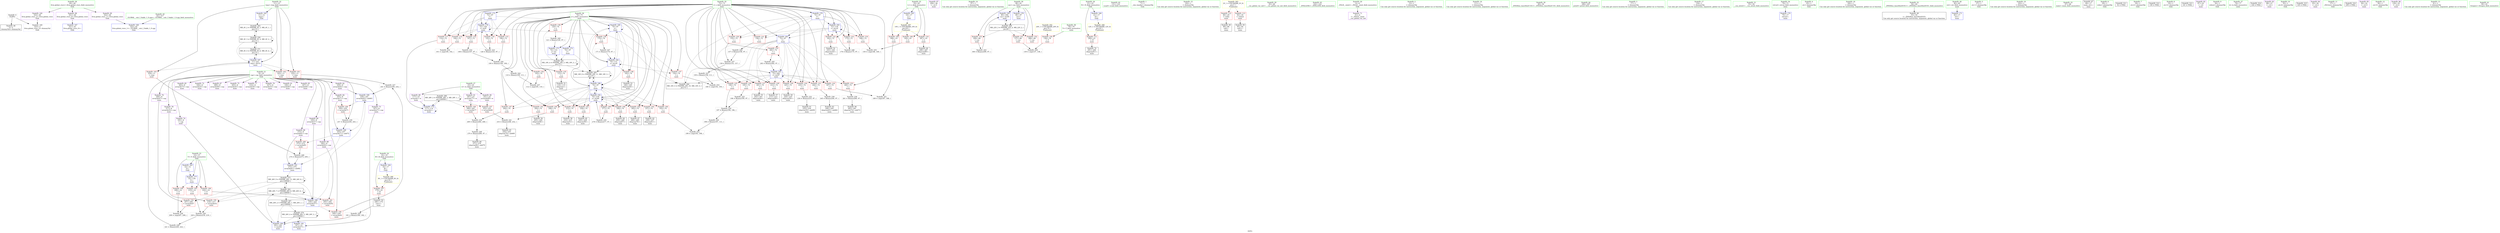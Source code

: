 digraph "SVFG" {
	label="SVFG";

	Node0x55d59ef4e2a0 [shape=record,color=grey,label="{NodeID: 0\nNullPtr}"];
	Node0x55d59ef4e2a0 -> Node0x55d59ef6e510[style=solid];
	Node0x55d59ef4e2a0 -> Node0x55d59ef76b80[style=solid];
	Node0x55d59ef88710 [shape=record,color=black,label="{NodeID: 263\nMR_4V_2 = PHI(MR_4V_3, MR_4V_1, )\npts\{13 \}\n}"];
	Node0x55d59ef88710 -> Node0x55d59ef87310[style=dashed];
	Node0x55d59ef774a0 [shape=record,color=blue,label="{NodeID: 180\n74\<--97\nj\<--\nmain\n}"];
	Node0x55d59ef774a0 -> Node0x55d59ef75030[style=dashed];
	Node0x55d59ef774a0 -> Node0x55d59ef75100[style=dashed];
	Node0x55d59ef774a0 -> Node0x55d59ef751d0[style=dashed];
	Node0x55d59ef774a0 -> Node0x55d59ef774a0[style=dashed];
	Node0x55d59ef774a0 -> Node0x55d59ef77640[style=dashed];
	Node0x55d59ef774a0 -> Node0x55d59ef77980[style=dashed];
	Node0x55d59ef774a0 -> Node0x55d59ef89110[style=dashed];
	Node0x55d59ef6e7b0 [shape=record,color=purple,label="{NodeID: 97\n294\<--38\n\<--.str.5\nmain\n}"];
	Node0x55d59ef4e3c0 [shape=record,color=green,label="{NodeID: 14\n97\<--1\n\<--dummyObj\nCan only get source location for instruction, argument, global var or function.}"];
	Node0x55d59ef71fd0 [shape=record,color=blue,label="{NodeID: 194\n80\<--300\ncas\<--inc95\nmain\n}"];
	Node0x55d59ef71fd0 -> Node0x55d59ef89610[style=dashed];
	Node0x55d59ef6f3a0 [shape=record,color=red,label="{NodeID: 111\n290\<--21\n\<--N\nmain\n}"];
	Node0x55d59ef6f3a0 -> Node0x55d59ef70910[style=solid];
	Node0x55d59ef6d4c0 [shape=record,color=green,label="{NodeID: 28\n40\<--44\nllvm.global_ctors\<--llvm.global_ctors_field_insensitive\nGlob }"];
	Node0x55d59ef6d4c0 -> Node0x55d59ef6e880[style=solid];
	Node0x55d59ef6d4c0 -> Node0x55d59ef6e980[style=solid];
	Node0x55d59ef6d4c0 -> Node0x55d59ef6ea80[style=solid];
	Node0x55d59ef74670 [shape=record,color=red,label="{NodeID: 125\n194\<--72\n\<--i\nmain\n}"];
	Node0x55d59ef74670 -> Node0x55d59ef7a790[style=solid];
	Node0x55d59ef6e110 [shape=record,color=green,label="{NodeID: 42\n131\<--132\nscanf\<--scanf_field_insensitive\n}"];
	Node0x55d59ef751d0 [shape=record,color=red,label="{NodeID: 139\n170\<--74\n\<--j\nmain\n}"];
	Node0x55d59ef751d0 -> Node0x55d59ef72e80[style=solid];
	Node0x55d59ef6fdb0 [shape=record,color=black,label="{NodeID: 56\n205\<--204\nidxprom46\<--\nmain\n}"];
	Node0x55d59ef7b990 [shape=record,color=grey,label="{NodeID: 236\n261 = Binary(260, 97, )\n}"];
	Node0x55d59ef7b990 -> Node0x55d59ef705d0[style=solid];
	Node0x55d59ef75d30 [shape=record,color=red,label="{NodeID: 153\n299\<--80\n\<--cas\nmain\n}"];
	Node0x55d59ef75d30 -> Node0x55d59ef7c410[style=solid];
	Node0x55d59ef70910 [shape=record,color=black,label="{NodeID: 70\n291\<--290\nidxprom91\<--\nmain\n}"];
	Node0x55d59ef73300 [shape=record,color=grey,label="{NodeID: 250\n181 = Binary(180, 182, )\n}"];
	Node0x55d59ef73300 -> Node0x55d59ef777e0[style=solid];
	Node0x55d59ef76980 [shape=record,color=blue,label="{NodeID: 167\n321\<--41\nllvm.global_ctors_0\<--\nGlob }"];
	Node0x55d59ef71470 [shape=record,color=purple,label="{NodeID: 84\n255\<--8\narrayidx71\<--cap\nmain\n}"];
	Node0x55d59ef71470 -> Node0x55d59ef76140[style=solid];
	Node0x55d59ef71470 -> Node0x55d59ef77cc0[style=solid];
	Node0x55d59ef4dcc0 [shape=record,color=green,label="{NodeID: 1\n7\<--1\n__dso_handle\<--dummyObj\nGlob }"];
	Node0x55d59ef88c10 [shape=record,color=black,label="{NodeID: 264\nMR_16V_5 = PHI(MR_16V_10, MR_16V_3, )\npts\{73 \}\n}"];
	Node0x55d59ef88c10 -> Node0x55d59ef773d0[style=dashed];
	Node0x55d59ef77570 [shape=record,color=blue,label="{NodeID: 181\n167\<--12\narrayidx27\<--\nmain\n}"];
	Node0x55d59ef77570 -> Node0x55d59ef8be10[style=dashed];
	Node0x55d59ef6e880 [shape=record,color=purple,label="{NodeID: 98\n321\<--40\nllvm.global_ctors_0\<--llvm.global_ctors\nGlob }"];
	Node0x55d59ef6e880 -> Node0x55d59ef76980[style=solid];
	Node0x55d59ef4e490 [shape=record,color=green,label="{NodeID: 15\n102\<--1\n\<--dummyObj\nCan only get source location for instruction, argument, global var or function.}"];
	Node0x55d59ef6f470 [shape=record,color=red,label="{NodeID: 112\n86\<--29\n\<--stdin\nmain\n}"];
	Node0x55d59ef6f470 -> Node0x55d59ef6f800[style=solid];
	Node0x55d59ef6d590 [shape=record,color=green,label="{NodeID: 29\n45\<--46\n__cxx_global_var_init\<--__cxx_global_var_init_field_insensitive\n}"];
	Node0x55d59ef90130 [shape=record,color=yellow,style=double,label="{NodeID: 292\n20V_1 = ENCHI(MR_20V_0)\npts\{79 \}\nFun[main]}"];
	Node0x55d59ef90130 -> Node0x55d59ef75ac0[style=dashed];
	Node0x55d59ef74740 [shape=record,color=red,label="{NodeID: 126\n195\<--72\n\<--i\nmain\n}"];
	Node0x55d59ef74740 -> Node0x55d59ef7a910[style=solid];
	Node0x55d59ef6e210 [shape=record,color=green,label="{NodeID: 43\n142\<--143\n_ZNSirsERi\<--_ZNSirsERi_field_insensitive\n}"];
	Node0x55d59ef7a610 [shape=record,color=grey,label="{NodeID: 223\n126 = Binary(125, 97, )\n}"];
	Node0x55d59ef7a610 -> Node0x55d59ef77160[style=solid];
	Node0x55d59ef752a0 [shape=record,color=red,label="{NodeID: 140\n193\<--74\n\<--j\nmain\n}"];
	Node0x55d59ef752a0 -> Node0x55d59ef73600[style=solid];
	Node0x55d59ef6fe80 [shape=record,color=black,label="{NodeID: 57\n213\<--212\nidxprom49\<--\nmain\n}"];
	Node0x55d59ef7bb10 [shape=record,color=grey,label="{NodeID: 237\n158 = Binary(155, 157, )\n}"];
	Node0x55d59ef7bb10 -> Node0x55d59ef7b210[style=solid];
	Node0x55d59ef75e00 [shape=record,color=red,label="{NodeID: 154\n207\<--206\n\<--arrayidx47\nmain\n}"];
	Node0x55d59ef75e00 -> Node0x55d59ef73c00[style=solid];
	Node0x55d59ef709e0 [shape=record,color=purple,label="{NodeID: 71\n51\<--4\n\<--_ZStL8__ioinit\n__cxx_global_var_init\n}"];
	Node0x55d59ef73480 [shape=record,color=grey,label="{NodeID: 251\n189 = cmp(187, 188, )\n}"];
	Node0x55d59ef76a80 [shape=record,color=blue,label="{NodeID: 168\n322\<--42\nllvm.global_ctors_1\<--_GLOBAL__sub_I_Sakib_1_0.cpp\nGlob }"];
	Node0x55d59ef71540 [shape=record,color=purple,label="{NodeID: 85\n263\<--8\narrayidx75\<--cap\nmain\n}"];
	Node0x55d59ef52110 [shape=record,color=green,label="{NodeID: 2\n12\<--1\n\<--dummyObj\nCan only get source location for instruction, argument, global var or function.}"];
	Node0x55d59ef89110 [shape=record,color=black,label="{NodeID: 265\nMR_18V_6 = PHI(MR_18V_11, MR_18V_3, )\npts\{75 \}\n}"];
	Node0x55d59ef89110 -> Node0x55d59ef774a0[style=dashed];
	Node0x55d59ef89110 -> Node0x55d59ef77980[style=dashed];
	Node0x55d59ef89110 -> Node0x55d59ef89110[style=dashed];
	Node0x55d59ef77640 [shape=record,color=blue,label="{NodeID: 182\n74\<--171\nj\<--inc29\nmain\n}"];
	Node0x55d59ef77640 -> Node0x55d59ef75030[style=dashed];
	Node0x55d59ef77640 -> Node0x55d59ef75100[style=dashed];
	Node0x55d59ef77640 -> Node0x55d59ef751d0[style=dashed];
	Node0x55d59ef77640 -> Node0x55d59ef774a0[style=dashed];
	Node0x55d59ef77640 -> Node0x55d59ef77640[style=dashed];
	Node0x55d59ef77640 -> Node0x55d59ef77980[style=dashed];
	Node0x55d59ef77640 -> Node0x55d59ef89110[style=dashed];
	Node0x55d59ef6e980 [shape=record,color=purple,label="{NodeID: 99\n322\<--40\nllvm.global_ctors_1\<--llvm.global_ctors\nGlob }"];
	Node0x55d59ef6e980 -> Node0x55d59ef76a80[style=solid];
	Node0x55d59ef4e560 [shape=record,color=green,label="{NodeID: 16\n111\<--1\n\<--dummyObj\nCan only get source location for instruction, argument, global var or function.}"];
	Node0x55d59ef6f540 [shape=record,color=red,label="{NodeID: 113\n92\<--34\n\<--stdout\nmain\n}"];
	Node0x55d59ef6f540 -> Node0x55d59ef6f8d0[style=solid];
	Node0x55d59ef6d660 [shape=record,color=green,label="{NodeID: 30\n49\<--50\n_ZNSt8ios_base4InitC1Ev\<--_ZNSt8ios_base4InitC1Ev_field_insensitive\n}"];
	Node0x55d59ef74810 [shape=record,color=red,label="{NodeID: 127\n201\<--72\n\<--i\nmain\n}"];
	Node0x55d59ef74810 -> Node0x55d59ef6fce0[style=solid];
	Node0x55d59ef6e310 [shape=record,color=green,label="{NodeID: 44\n296\<--297\nprintf\<--printf_field_insensitive\n}"];
	Node0x55d59ef7a790 [shape=record,color=grey,label="{NodeID: 224\n197 = Binary(194, 196, )\n}"];
	Node0x55d59ef7a790 -> Node0x55d59ef7b090[style=solid];
	Node0x55d59ef75370 [shape=record,color=red,label="{NodeID: 141\n204\<--74\n\<--j\nmain\n}"];
	Node0x55d59ef75370 -> Node0x55d59ef6fdb0[style=solid];
	Node0x55d59ef6ff50 [shape=record,color=black,label="{NodeID: 58\n216\<--215\nidxprom51\<--\nmain\n}"];
	Node0x55d59ef7bc90 [shape=record,color=grey,label="{NodeID: 238\n245 = Binary(244, 97, )\n}"];
	Node0x55d59ef7bc90 -> Node0x55d59ef70360[style=solid];
	Node0x55d59ef75ed0 [shape=record,color=red,label="{NodeID: 155\n218\<--217\n\<--arrayidx52\nmain\n}"];
	Node0x55d59ef75ed0 -> Node0x55d59ef7aa90[style=solid];
	Node0x55d59ef70ab0 [shape=record,color=purple,label="{NodeID: 72\n164\<--8\narrayidx25\<--cap\nmain\n}"];
	Node0x55d59ef73600 [shape=record,color=grey,label="{NodeID: 252\n199 = cmp(193, 198, )\n}"];
	Node0x55d59ef76b80 [shape=record,color=blue, style = dotted,label="{NodeID: 169\n323\<--3\nllvm.global_ctors_2\<--dummyVal\nGlob }"];
	Node0x55d59ef71610 [shape=record,color=purple,label="{NodeID: 86\n272\<--8\narrayidx81\<--cap\nmain\n}"];
	Node0x55d59ef71610 -> Node0x55d59ef762e0[style=solid];
	Node0x55d59ef71610 -> Node0x55d59ef77d90[style=solid];
	Node0x55d59ef51f30 [shape=record,color=green,label="{NodeID: 3\n17\<--1\n\<--dummyObj\nCan only get source location for instruction, argument, global var or function.}"];
	Node0x55d59ef89610 [shape=record,color=black,label="{NodeID: 266\nMR_22V_3 = PHI(MR_22V_4, MR_22V_2, )\npts\{81 \}\n}"];
	Node0x55d59ef89610 -> Node0x55d59ef75b90[style=dashed];
	Node0x55d59ef89610 -> Node0x55d59ef75c60[style=dashed];
	Node0x55d59ef89610 -> Node0x55d59ef75d30[style=dashed];
	Node0x55d59ef89610 -> Node0x55d59ef71fd0[style=dashed];
	Node0x55d59ef77710 [shape=record,color=blue,label="{NodeID: 183\n72\<--176\ni\<--inc32\nmain\n}"];
	Node0x55d59ef77710 -> Node0x55d59ef74190[style=dashed];
	Node0x55d59ef77710 -> Node0x55d59ef74260[style=dashed];
	Node0x55d59ef77710 -> Node0x55d59ef74330[style=dashed];
	Node0x55d59ef77710 -> Node0x55d59ef74400[style=dashed];
	Node0x55d59ef77710 -> Node0x55d59ef744d0[style=dashed];
	Node0x55d59ef77710 -> Node0x55d59ef77710[style=dashed];
	Node0x55d59ef77710 -> Node0x55d59ef778b0[style=dashed];
	Node0x55d59ef6ea80 [shape=record,color=purple,label="{NodeID: 100\n323\<--40\nllvm.global_ctors_2\<--llvm.global_ctors\nGlob }"];
	Node0x55d59ef6ea80 -> Node0x55d59ef76b80[style=solid];
	Node0x55d59ef52700 [shape=record,color=green,label="{NodeID: 17\n134\<--1\n\<--dummyObj\nCan only get source location for instruction, argument, global var or function.}"];
	Node0x55d59ef8dc10 [shape=record,color=black,label="{NodeID: 280\nMR_28V_2 = PHI(MR_28V_3, MR_28V_1, )\npts\{240000 \}\n}"];
	Node0x55d59ef8dc10 -> Node0x55d59ef76070[style=dashed];
	Node0x55d59ef8dc10 -> Node0x55d59ef76210[style=dashed];
	Node0x55d59ef8dc10 -> Node0x55d59ef76fc0[style=dashed];
	Node0x55d59ef8dc10 -> Node0x55d59ef8dc10[style=dashed];
	Node0x55d59ef6f610 [shape=record,color=red,label="{NodeID: 114\n100\<--72\n\<--i\nmain\n}"];
	Node0x55d59ef6f610 -> Node0x55d59ef73900[style=solid];
	Node0x55d59ef6d760 [shape=record,color=green,label="{NodeID: 31\n55\<--56\n__cxa_atexit\<--__cxa_atexit_field_insensitive\n}"];
	Node0x55d59ef748e0 [shape=record,color=red,label="{NodeID: 128\n212\<--72\n\<--i\nmain\n}"];
	Node0x55d59ef748e0 -> Node0x55d59ef6fe80[style=solid];
	Node0x55d59ef6e410 [shape=record,color=green,label="{NodeID: 45\n42\<--317\n_GLOBAL__sub_I_Sakib_1_0.cpp\<--_GLOBAL__sub_I_Sakib_1_0.cpp_field_insensitive\n}"];
	Node0x55d59ef6e410 -> Node0x55d59ef76a80[style=solid];
	Node0x55d59ef7a910 [shape=record,color=grey,label="{NodeID: 225\n196 = Binary(195, 97, )\n}"];
	Node0x55d59ef7a910 -> Node0x55d59ef7a790[style=solid];
	Node0x55d59ef75440 [shape=record,color=red,label="{NodeID: 142\n215\<--74\n\<--j\nmain\n}"];
	Node0x55d59ef75440 -> Node0x55d59ef6ff50[style=solid];
	Node0x55d59ef70020 [shape=record,color=black,label="{NodeID: 59\n226\<--225\nidxprom54\<--\nmain\n}"];
	Node0x55d59ef7be10 [shape=record,color=grey,label="{NodeID: 239\n257 = Binary(256, 243, )\n}"];
	Node0x55d59ef7be10 -> Node0x55d59ef77cc0[style=solid];
	Node0x55d59ef75fa0 [shape=record,color=red,label="{NodeID: 156\n240\<--239\n\<--arrayidx62\nmain\n}"];
	Node0x55d59ef75fa0 -> Node0x55d59ef7ac10[style=solid];
	Node0x55d59ef70b80 [shape=record,color=purple,label="{NodeID: 73\n167\<--8\narrayidx27\<--cap\nmain\n}"];
	Node0x55d59ef70b80 -> Node0x55d59ef77570[style=solid];
	Node0x55d59ef73780 [shape=record,color=grey,label="{NodeID: 253\n160 = cmp(154, 159, )\n}"];
	Node0x55d59ef76c80 [shape=record,color=blue,label="{NodeID: 170\n70\<--17\nretval\<--\nmain\n}"];
	Node0x55d59ef716e0 [shape=record,color=purple,label="{NodeID: 87\n289\<--8\narrayidx90\<--cap\nmain\n}"];
	Node0x55d59ef51fc0 [shape=record,color=green,label="{NodeID: 4\n25\<--1\n.str\<--dummyObj\nGlob }"];
	Node0x55d59ef89b10 [shape=record,color=black,label="{NodeID: 267\nMR_26V_2 = PHI(MR_26V_7, MR_26V_1, )\npts\{100000 \}\n}"];
	Node0x55d59ef89b10 -> Node0x55d59ef777e0[style=dashed];
	Node0x55d59ef89b10 -> Node0x55d59ef8be10[style=dashed];
	Node0x55d59ef777e0 [shape=record,color=blue,label="{NodeID: 184\n183\<--181\n\<--mul34\nmain\n}"];
	Node0x55d59ef777e0 -> Node0x55d59ef88210[style=dashed];
	Node0x55d59ef6eb80 [shape=record,color=red,label="{NodeID: 101\n232\<--11\n\<--tmp\nmain\n}"];
	Node0x55d59ef6eb80 -> Node0x55d59ef7ac10[style=solid];
	Node0x55d59ef527d0 [shape=record,color=green,label="{NodeID: 18\n182\<--1\n\<--dummyObj\nCan only get source location for instruction, argument, global var or function.}"];
	Node0x55d59ef8e110 [shape=record,color=black,label="{NodeID: 281\nMR_18V_4 = PHI(MR_18V_5, MR_18V_3, )\npts\{75 \}\n}"];
	Node0x55d59ef8e110 -> Node0x55d59ef74dc0[style=dashed];
	Node0x55d59ef8e110 -> Node0x55d59ef74e90[style=dashed];
	Node0x55d59ef8e110 -> Node0x55d59ef74f60[style=dashed];
	Node0x55d59ef8e110 -> Node0x55d59ef77090[style=dashed];
	Node0x55d59ef8e110 -> Node0x55d59ef89110[style=dashed];
	Node0x55d59ef8e110 -> Node0x55d59ef8e110[style=dashed];
	Node0x55d59ef73e50 [shape=record,color=red,label="{NodeID: 115\n106\<--72\n\<--i\nmain\n}"];
	Node0x55d59ef73e50 -> Node0x55d59ef7c590[style=solid];
	Node0x55d59ef6d860 [shape=record,color=green,label="{NodeID: 32\n54\<--60\n_ZNSt8ios_base4InitD1Ev\<--_ZNSt8ios_base4InitD1Ev_field_insensitive\n}"];
	Node0x55d59ef6d860 -> Node0x55d59ef6f700[style=solid];
	Node0x55d59ef749b0 [shape=record,color=red,label="{NodeID: 129\n225\<--72\n\<--i\nmain\n}"];
	Node0x55d59ef749b0 -> Node0x55d59ef70020[style=solid];
	Node0x55d59ef6e510 [shape=record,color=black,label="{NodeID: 46\n2\<--3\ndummyVal\<--dummyVal\n}"];
	Node0x55d59ef7aa90 [shape=record,color=grey,label="{NodeID: 226\n220 = Binary(218, 219, )\n}"];
	Node0x55d59ef7aa90 -> Node0x55d59ef7ad90[style=solid];
	Node0x55d59ef75510 [shape=record,color=red,label="{NodeID: 143\n228\<--74\n\<--j\nmain\n}"];
	Node0x55d59ef75510 -> Node0x55d59ef700f0[style=solid];
	Node0x55d59ef700f0 [shape=record,color=black,label="{NodeID: 60\n229\<--228\nidxprom56\<--\nmain\n}"];
	Node0x55d59ef7bf90 [shape=record,color=grey,label="{NodeID: 240\n121 = Binary(120, 97, )\n}"];
	Node0x55d59ef7bf90 -> Node0x55d59ef77090[style=solid];
	Node0x55d59ef76070 [shape=record,color=red,label="{NodeID: 157\n252\<--251\n\<--arrayidx68\nmain\n}"];
	Node0x55d59ef76070 -> Node0x55d59ef7c110[style=solid];
	Node0x55d59ef70c50 [shape=record,color=purple,label="{NodeID: 74\n183\<--8\n\<--cap\nmain\n}"];
	Node0x55d59ef70c50 -> Node0x55d59ef777e0[style=solid];
	Node0x55d59ef73900 [shape=record,color=grey,label="{NodeID: 254\n101 = cmp(100, 102, )\n}"];
	Node0x55d59ef76d50 [shape=record,color=blue,label="{NodeID: 171\n82\<--17\nret\<--\nmain\n}"];
	Node0x55d59ef717b0 [shape=record,color=purple,label="{NodeID: 88\n292\<--8\narrayidx92\<--cap\nmain\n}"];
	Node0x55d59ef717b0 -> Node0x55d59ef763b0[style=solid];
	Node0x55d59ef51b40 [shape=record,color=green,label="{NodeID: 5\n27\<--1\n.str.1\<--dummyObj\nGlob }"];
	Node0x55d59ef778b0 [shape=record,color=blue,label="{NodeID: 185\n72\<--97\ni\<--\nmain\n}"];
	Node0x55d59ef778b0 -> Node0x55d59ef745a0[style=dashed];
	Node0x55d59ef778b0 -> Node0x55d59ef74670[style=dashed];
	Node0x55d59ef778b0 -> Node0x55d59ef74740[style=dashed];
	Node0x55d59ef778b0 -> Node0x55d59ef74810[style=dashed];
	Node0x55d59ef778b0 -> Node0x55d59ef748e0[style=dashed];
	Node0x55d59ef778b0 -> Node0x55d59ef749b0[style=dashed];
	Node0x55d59ef778b0 -> Node0x55d59ef74a80[style=dashed];
	Node0x55d59ef778b0 -> Node0x55d59ef74b50[style=dashed];
	Node0x55d59ef778b0 -> Node0x55d59ef74c20[style=dashed];
	Node0x55d59ef778b0 -> Node0x55d59ef74cf0[style=dashed];
	Node0x55d59ef778b0 -> Node0x55d59ef71f00[style=dashed];
	Node0x55d59ef778b0 -> Node0x55d59ef88c10[style=dashed];
	Node0x55d59ef6ec50 [shape=record,color=red,label="{NodeID: 102\n243\<--11\n\<--tmp\nmain\n}"];
	Node0x55d59ef6ec50 -> Node0x55d59ef7be10[style=solid];
	Node0x55d59ef528a0 [shape=record,color=green,label="{NodeID: 19\n222\<--1\n\<--dummyObj\nCan only get source location for instruction, argument, global var or function.}"];
	Node0x55d59ef73f20 [shape=record,color=red,label="{NodeID: 116\n107\<--72\n\<--i\nmain\n}"];
	Node0x55d59ef73f20 -> Node0x55d59ef7b510[style=solid];
	Node0x55d59ef6d960 [shape=record,color=green,label="{NodeID: 33\n67\<--68\nmain\<--main_field_insensitive\n}"];
	Node0x55d59ef74a80 [shape=record,color=red,label="{NodeID: 130\n233\<--72\n\<--i\nmain\n}"];
	Node0x55d59ef74a80 -> Node0x55d59ef7b390[style=solid];
	Node0x55d59ef6e610 [shape=record,color=black,label="{NodeID: 47\n69\<--17\nmain_ret\<--\nmain\n}"];
	Node0x55d59ef7ac10 [shape=record,color=grey,label="{NodeID: 227\n241 = Binary(240, 232, )\n}"];
	Node0x55d59ef7ac10 -> Node0x55d59ef77bf0[style=solid];
	Node0x55d59ef755e0 [shape=record,color=red,label="{NodeID: 144\n237\<--74\n\<--j\nmain\n}"];
	Node0x55d59ef755e0 -> Node0x55d59ef70290[style=solid];
	Node0x55d59ef701c0 [shape=record,color=black,label="{NodeID: 61\n235\<--234\nidxprom59\<--add58\nmain\n}"];
	Node0x55d59ef7c110 [shape=record,color=grey,label="{NodeID: 241\n253 = Binary(248, 252, )\n}"];
	Node0x55d59ef7c110 -> Node0x55d59ef70500[style=solid];
	Node0x55d59ef76140 [shape=record,color=red,label="{NodeID: 158\n256\<--255\n\<--arrayidx71\nmain\n}"];
	Node0x55d59ef76140 -> Node0x55d59ef7be10[style=solid];
	Node0x55d59ef70d20 [shape=record,color=purple,label="{NodeID: 75\n203\<--8\narrayidx45\<--cap\nmain\n}"];
	Node0x55d59ef73a80 [shape=record,color=grey,label="{NodeID: 255\n150 = cmp(148, 149, )\n}"];
	Node0x55d59ef76e20 [shape=record,color=blue,label="{NodeID: 172\n74\<--97\nj\<--\nmain\n}"];
	Node0x55d59ef76e20 -> Node0x55d59ef89110[style=dashed];
	Node0x55d59ef76e20 -> Node0x55d59ef8e110[style=dashed];
	Node0x55d59ef71880 [shape=record,color=purple,label="{NodeID: 89\n117\<--23\narrayidx\<--w\nmain\n}"];
	Node0x55d59ef71880 -> Node0x55d59ef76fc0[style=solid];
	Node0x55d59ef51bd0 [shape=record,color=green,label="{NodeID: 6\n29\<--1\nstdin\<--dummyObj\nGlob }"];
	Node0x55d59ef77980 [shape=record,color=blue,label="{NodeID: 186\n74\<--97\nj\<--\nmain\n}"];
	Node0x55d59ef77980 -> Node0x55d59ef752a0[style=dashed];
	Node0x55d59ef77980 -> Node0x55d59ef75370[style=dashed];
	Node0x55d59ef77980 -> Node0x55d59ef75440[style=dashed];
	Node0x55d59ef77980 -> Node0x55d59ef75510[style=dashed];
	Node0x55d59ef77980 -> Node0x55d59ef755e0[style=dashed];
	Node0x55d59ef77980 -> Node0x55d59ef756b0[style=dashed];
	Node0x55d59ef77980 -> Node0x55d59ef75780[style=dashed];
	Node0x55d59ef77980 -> Node0x55d59ef75850[style=dashed];
	Node0x55d59ef77980 -> Node0x55d59ef75920[style=dashed];
	Node0x55d59ef77980 -> Node0x55d59ef759f0[style=dashed];
	Node0x55d59ef77980 -> Node0x55d59ef77980[style=dashed];
	Node0x55d59ef77980 -> Node0x55d59ef71e30[style=dashed];
	Node0x55d59ef77980 -> Node0x55d59ef89110[style=dashed];
	Node0x55d59ef6ed20 [shape=record,color=red,label="{NodeID: 103\n259\<--11\n\<--tmp\nmain\n}"];
	Node0x55d59ef6ed20 -> Node0x55d59ef7c890[style=solid];
	Node0x55d59ef52970 [shape=record,color=green,label="{NodeID: 20\n4\<--6\n_ZStL8__ioinit\<--_ZStL8__ioinit_field_insensitive\nGlob }"];
	Node0x55d59ef52970 -> Node0x55d59ef709e0[style=solid];
	Node0x55d59ef8ef10 [shape=record,color=yellow,style=double,label="{NodeID: 283\n2V_1 = ENCHI(MR_2V_0)\npts\{1 \}\nFun[main]}"];
	Node0x55d59ef8ef10 -> Node0x55d59ef6f470[style=dashed];
	Node0x55d59ef8ef10 -> Node0x55d59ef6f540[style=dashed];
	Node0x55d59ef73ff0 [shape=record,color=red,label="{NodeID: 117\n114\<--72\n\<--i\nmain\n}"];
	Node0x55d59ef73ff0 -> Node0x55d59ef76fc0[style=solid];
	Node0x55d59ef6da60 [shape=record,color=green,label="{NodeID: 34\n70\<--71\nretval\<--retval_field_insensitive\nmain\n}"];
	Node0x55d59ef6da60 -> Node0x55d59ef76c80[style=solid];
	Node0x55d59ef74b50 [shape=record,color=red,label="{NodeID: 131\n244\<--72\n\<--i\nmain\n}"];
	Node0x55d59ef74b50 -> Node0x55d59ef7bc90[style=solid];
	Node0x55d59ef6f700 [shape=record,color=black,label="{NodeID: 48\n53\<--54\n\<--_ZNSt8ios_base4InitD1Ev\nCan only get source location for instruction, argument, global var or function.}"];
	Node0x55d59ec94af0 [shape=record,color=black,label="{NodeID: 311\n52 = PHI()\n}"];
	Node0x55d59ef7ad90 [shape=record,color=grey,label="{NodeID: 228\n221 = Binary(220, 222, )\n}"];
	Node0x55d59ef7ad90 -> Node0x55d59ef77a50[style=solid];
	Node0x55d59ef756b0 [shape=record,color=red,label="{NodeID: 145\n248\<--74\n\<--j\nmain\n}"];
	Node0x55d59ef756b0 -> Node0x55d59ef7c110[style=solid];
	Node0x55d59ef70290 [shape=record,color=black,label="{NodeID: 62\n238\<--237\nidxprom61\<--\nmain\n}"];
	Node0x55d59ef7c290 [shape=record,color=grey,label="{NodeID: 242\n110 = Binary(109, 111, )\n}"];
	Node0x55d59ef7c290 -> Node0x55d59ef73d80[style=solid];
	Node0x55d59ef76210 [shape=record,color=red,label="{NodeID: 159\n268\<--267\n\<--arrayidx77\nmain\n}"];
	Node0x55d59ef76210 -> Node0x55d59ef7b690[style=solid];
	Node0x55d59ef70df0 [shape=record,color=purple,label="{NodeID: 76\n206\<--8\narrayidx47\<--cap\nmain\n}"];
	Node0x55d59ef70df0 -> Node0x55d59ef75e00[style=solid];
	Node0x55d59ef73c00 [shape=record,color=grey,label="{NodeID: 256\n209 = cmp(207, 208, )\n}"];
	Node0x55d59ef76ef0 [shape=record,color=blue,label="{NodeID: 173\n72\<--97\ni\<--\nmain\n}"];
	Node0x55d59ef76ef0 -> Node0x55d59ef6f610[style=dashed];
	Node0x55d59ef76ef0 -> Node0x55d59ef73e50[style=dashed];
	Node0x55d59ef76ef0 -> Node0x55d59ef73f20[style=dashed];
	Node0x55d59ef76ef0 -> Node0x55d59ef73ff0[style=dashed];
	Node0x55d59ef76ef0 -> Node0x55d59ef740c0[style=dashed];
	Node0x55d59ef76ef0 -> Node0x55d59ef77160[style=dashed];
	Node0x55d59ef76ef0 -> Node0x55d59ef88c10[style=dashed];
	Node0x55d59ef71950 [shape=record,color=purple,label="{NodeID: 90\n251\<--23\narrayidx68\<--w\nmain\n}"];
	Node0x55d59ef71950 -> Node0x55d59ef76070[style=solid];
	Node0x55d59ef51cf0 [shape=record,color=green,label="{NodeID: 7\n30\<--1\n.str.2\<--dummyObj\nGlob }"];
	Node0x55d59ef77a50 [shape=record,color=blue,label="{NodeID: 187\n11\<--221\ntmp\<--div53\nmain\n}"];
	Node0x55d59ef77a50 -> Node0x55d59ef6eb80[style=dashed];
	Node0x55d59ef77a50 -> Node0x55d59ef6ec50[style=dashed];
	Node0x55d59ef77a50 -> Node0x55d59ef6ed20[style=dashed];
	Node0x55d59ef77a50 -> Node0x55d59ef8af10[style=dashed];
	Node0x55d59ef6edf0 [shape=record,color=red,label="{NodeID: 104\n208\<--14\n\<--V\nmain\n}"];
	Node0x55d59ef6edf0 -> Node0x55d59ef73c00[style=solid];
	Node0x55d59ef52a40 [shape=record,color=green,label="{NodeID: 21\n8\<--10\ncap\<--cap_field_insensitive\nGlob }"];
	Node0x55d59ef52a40 -> Node0x55d59ef70ab0[style=solid];
	Node0x55d59ef52a40 -> Node0x55d59ef70b80[style=solid];
	Node0x55d59ef52a40 -> Node0x55d59ef70c50[style=solid];
	Node0x55d59ef52a40 -> Node0x55d59ef70d20[style=solid];
	Node0x55d59ef52a40 -> Node0x55d59ef70df0[style=solid];
	Node0x55d59ef52a40 -> Node0x55d59ef70ec0[style=solid];
	Node0x55d59ef52a40 -> Node0x55d59ef70f90[style=solid];
	Node0x55d59ef52a40 -> Node0x55d59ef71060[style=solid];
	Node0x55d59ef52a40 -> Node0x55d59ef71130[style=solid];
	Node0x55d59ef52a40 -> Node0x55d59ef71200[style=solid];
	Node0x55d59ef52a40 -> Node0x55d59ef712d0[style=solid];
	Node0x55d59ef52a40 -> Node0x55d59ef713a0[style=solid];
	Node0x55d59ef52a40 -> Node0x55d59ef71470[style=solid];
	Node0x55d59ef52a40 -> Node0x55d59ef71540[style=solid];
	Node0x55d59ef52a40 -> Node0x55d59ef71610[style=solid];
	Node0x55d59ef52a40 -> Node0x55d59ef716e0[style=solid];
	Node0x55d59ef52a40 -> Node0x55d59ef717b0[style=solid];
	Node0x55d59ef740c0 [shape=record,color=red,label="{NodeID: 118\n125\<--72\n\<--i\nmain\n}"];
	Node0x55d59ef740c0 -> Node0x55d59ef7a610[style=solid];
	Node0x55d59ef6db30 [shape=record,color=green,label="{NodeID: 35\n72\<--73\ni\<--i_field_insensitive\nmain\n}"];
	Node0x55d59ef6db30 -> Node0x55d59ef6f610[style=solid];
	Node0x55d59ef6db30 -> Node0x55d59ef73e50[style=solid];
	Node0x55d59ef6db30 -> Node0x55d59ef73f20[style=solid];
	Node0x55d59ef6db30 -> Node0x55d59ef73ff0[style=solid];
	Node0x55d59ef6db30 -> Node0x55d59ef740c0[style=solid];
	Node0x55d59ef6db30 -> Node0x55d59ef74190[style=solid];
	Node0x55d59ef6db30 -> Node0x55d59ef74260[style=solid];
	Node0x55d59ef6db30 -> Node0x55d59ef74330[style=solid];
	Node0x55d59ef6db30 -> Node0x55d59ef74400[style=solid];
	Node0x55d59ef6db30 -> Node0x55d59ef744d0[style=solid];
	Node0x55d59ef6db30 -> Node0x55d59ef745a0[style=solid];
	Node0x55d59ef6db30 -> Node0x55d59ef74670[style=solid];
	Node0x55d59ef6db30 -> Node0x55d59ef74740[style=solid];
	Node0x55d59ef6db30 -> Node0x55d59ef74810[style=solid];
	Node0x55d59ef6db30 -> Node0x55d59ef748e0[style=solid];
	Node0x55d59ef6db30 -> Node0x55d59ef749b0[style=solid];
	Node0x55d59ef6db30 -> Node0x55d59ef74a80[style=solid];
	Node0x55d59ef6db30 -> Node0x55d59ef74b50[style=solid];
	Node0x55d59ef6db30 -> Node0x55d59ef74c20[style=solid];
	Node0x55d59ef6db30 -> Node0x55d59ef74cf0[style=solid];
	Node0x55d59ef6db30 -> Node0x55d59ef76ef0[style=solid];
	Node0x55d59ef6db30 -> Node0x55d59ef77160[style=solid];
	Node0x55d59ef6db30 -> Node0x55d59ef773d0[style=solid];
	Node0x55d59ef6db30 -> Node0x55d59ef77710[style=solid];
	Node0x55d59ef6db30 -> Node0x55d59ef778b0[style=solid];
	Node0x55d59ef6db30 -> Node0x55d59ef71f00[style=solid];
	Node0x55d59ef74c20 [shape=record,color=red,label="{NodeID: 132\n260\<--72\n\<--i\nmain\n}"];
	Node0x55d59ef74c20 -> Node0x55d59ef7b990[style=solid];
	Node0x55d59ef6f800 [shape=record,color=black,label="{NodeID: 49\n89\<--86\ncall\<--\nmain\n}"];
	Node0x55d59ef9ccb0 [shape=record,color=black,label="{NodeID: 312\n130 = PHI()\n}"];
	Node0x55d59ef7af10 [shape=record,color=grey,label="{NodeID: 229\n157 = Binary(156, 97, )\n}"];
	Node0x55d59ef7af10 -> Node0x55d59ef7bb10[style=solid];
	Node0x55d59ef75780 [shape=record,color=red,label="{NodeID: 146\n249\<--74\n\<--j\nmain\n}"];
	Node0x55d59ef75780 -> Node0x55d59ef70430[style=solid];
	Node0x55d59ef70360 [shape=record,color=black,label="{NodeID: 63\n246\<--245\nidxprom65\<--add64\nmain\n}"];
	Node0x55d59ef7c410 [shape=record,color=grey,label="{NodeID: 243\n300 = Binary(299, 97, )\n}"];
	Node0x55d59ef7c410 -> Node0x55d59ef71fd0[style=solid];
	Node0x55d59ef762e0 [shape=record,color=red,label="{NodeID: 160\n273\<--272\n\<--arrayidx81\nmain\n}"];
	Node0x55d59ef762e0 -> Node0x55d59ef7c890[style=solid];
	Node0x55d59ef70ec0 [shape=record,color=purple,label="{NodeID: 77\n214\<--8\narrayidx50\<--cap\nmain\n}"];
	Node0x55d59ef73d80 [shape=record,color=grey,label="{NodeID: 257\n112 = cmp(105, 110, )\n}"];
	Node0x55d59ef76fc0 [shape=record,color=blue,label="{NodeID: 174\n117\<--114\narrayidx\<--\nmain\n}"];
	Node0x55d59ef76fc0 -> Node0x55d59ef76fc0[style=dashed];
	Node0x55d59ef76fc0 -> Node0x55d59ef8dc10[style=dashed];
	Node0x55d59ef71a20 [shape=record,color=purple,label="{NodeID: 91\n267\<--23\narrayidx77\<--w\nmain\n}"];
	Node0x55d59ef71a20 -> Node0x55d59ef76210[style=solid];
	Node0x55d59ef51d80 [shape=record,color=green,label="{NodeID: 8\n32\<--1\n.str.3\<--dummyObj\nGlob }"];
	Node0x55d59ef8af10 [shape=record,color=black,label="{NodeID: 271\nMR_4V_5 = PHI(MR_4V_6, MR_4V_4, )\npts\{13 \}\n}"];
	Node0x55d59ef8af10 -> Node0x55d59ef77a50[style=dashed];
	Node0x55d59ef8af10 -> Node0x55d59ef87310[style=dashed];
	Node0x55d59ef8af10 -> Node0x55d59ef8af10[style=dashed];
	Node0x55d59ef77b20 [shape=record,color=blue,label="{NodeID: 188\n230\<--224\narrayidx57\<--\nmain\n}"];
	Node0x55d59ef77b20 -> Node0x55d59ef75fa0[style=dashed];
	Node0x55d59ef77b20 -> Node0x55d59ef77bf0[style=dashed];
	Node0x55d59ef6eec0 [shape=record,color=red,label="{NodeID: 105\n219\<--14\n\<--V\nmain\n}"];
	Node0x55d59ef6eec0 -> Node0x55d59ef7aa90[style=solid];
	Node0x55d59ef52b10 [shape=record,color=green,label="{NodeID: 22\n11\<--13\ntmp\<--tmp_field_insensitive\nGlob }"];
	Node0x55d59ef52b10 -> Node0x55d59ef6eb80[style=solid];
	Node0x55d59ef52b10 -> Node0x55d59ef6ec50[style=solid];
	Node0x55d59ef52b10 -> Node0x55d59ef6ed20[style=solid];
	Node0x55d59ef52b10 -> Node0x55d59ef76480[style=solid];
	Node0x55d59ef52b10 -> Node0x55d59ef77a50[style=solid];
	Node0x55d59ef74190 [shape=record,color=red,label="{NodeID: 119\n148\<--72\n\<--i\nmain\n}"];
	Node0x55d59ef74190 -> Node0x55d59ef73a80[style=solid];
	Node0x55d59ef6dc00 [shape=record,color=green,label="{NodeID: 36\n74\<--75\nj\<--j_field_insensitive\nmain\n}"];
	Node0x55d59ef6dc00 -> Node0x55d59ef74dc0[style=solid];
	Node0x55d59ef6dc00 -> Node0x55d59ef74e90[style=solid];
	Node0x55d59ef6dc00 -> Node0x55d59ef74f60[style=solid];
	Node0x55d59ef6dc00 -> Node0x55d59ef75030[style=solid];
	Node0x55d59ef6dc00 -> Node0x55d59ef75100[style=solid];
	Node0x55d59ef6dc00 -> Node0x55d59ef751d0[style=solid];
	Node0x55d59ef6dc00 -> Node0x55d59ef752a0[style=solid];
	Node0x55d59ef6dc00 -> Node0x55d59ef75370[style=solid];
	Node0x55d59ef6dc00 -> Node0x55d59ef75440[style=solid];
	Node0x55d59ef6dc00 -> Node0x55d59ef75510[style=solid];
	Node0x55d59ef6dc00 -> Node0x55d59ef755e0[style=solid];
	Node0x55d59ef6dc00 -> Node0x55d59ef756b0[style=solid];
	Node0x55d59ef6dc00 -> Node0x55d59ef75780[style=solid];
	Node0x55d59ef6dc00 -> Node0x55d59ef75850[style=solid];
	Node0x55d59ef6dc00 -> Node0x55d59ef75920[style=solid];
	Node0x55d59ef6dc00 -> Node0x55d59ef759f0[style=solid];
	Node0x55d59ef6dc00 -> Node0x55d59ef76e20[style=solid];
	Node0x55d59ef6dc00 -> Node0x55d59ef77090[style=solid];
	Node0x55d59ef6dc00 -> Node0x55d59ef774a0[style=solid];
	Node0x55d59ef6dc00 -> Node0x55d59ef77640[style=solid];
	Node0x55d59ef6dc00 -> Node0x55d59ef77980[style=solid];
	Node0x55d59ef6dc00 -> Node0x55d59ef71e30[style=solid];
	Node0x55d59ef74cf0 [shape=record,color=red,label="{NodeID: 133\n282\<--72\n\<--i\nmain\n}"];
	Node0x55d59ef74cf0 -> Node0x55d59ef7c710[style=solid];
	Node0x55d59ef6f8d0 [shape=record,color=black,label="{NodeID: 50\n95\<--92\ncall1\<--\nmain\n}"];
	Node0x55d59ef9cdb0 [shape=record,color=black,label="{NodeID: 313\n141 = PHI()\n}"];
	Node0x55d59ef7b090 [shape=record,color=grey,label="{NodeID: 230\n198 = Binary(197, 111, )\n}"];
	Node0x55d59ef7b090 -> Node0x55d59ef73600[style=solid];
	Node0x55d59ef75850 [shape=record,color=red,label="{NodeID: 147\n264\<--74\n\<--j\nmain\n}"];
	Node0x55d59ef75850 -> Node0x55d59ef7b690[style=solid];
	Node0x55d59ef70430 [shape=record,color=black,label="{NodeID: 64\n250\<--249\nidxprom67\<--\nmain\n}"];
	Node0x55d59ef7c590 [shape=record,color=grey,label="{NodeID: 244\n109 = Binary(106, 108, )\n}"];
	Node0x55d59ef7c590 -> Node0x55d59ef7c290[style=solid];
	Node0x55d59ef763b0 [shape=record,color=red,label="{NodeID: 161\n293\<--292\n\<--arrayidx92\nmain\n}"];
	Node0x55d59ef70f90 [shape=record,color=purple,label="{NodeID: 78\n217\<--8\narrayidx52\<--cap\nmain\n}"];
	Node0x55d59ef70f90 -> Node0x55d59ef75ed0[style=solid];
	Node0x55d59ef7eaa0 [shape=record,color=grey,label="{NodeID: 258\n139 = cmp(137, 138, )\n}"];
	Node0x55d59ef77090 [shape=record,color=blue,label="{NodeID: 175\n74\<--121\nj\<--inc\nmain\n}"];
	Node0x55d59ef77090 -> Node0x55d59ef8e110[style=dashed];
	Node0x55d59ef71af0 [shape=record,color=purple,label="{NodeID: 92\n87\<--25\n\<--.str\nmain\n}"];
	Node0x55d59ef4e680 [shape=record,color=green,label="{NodeID: 9\n34\<--1\nstdout\<--dummyObj\nGlob }"];
	Node0x55d59ef8b410 [shape=record,color=black,label="{NodeID: 272\nMR_26V_9 = PHI(MR_26V_13, MR_26V_8, )\npts\{100000 \}\n}"];
	Node0x55d59ef8b410 -> Node0x55d59ef75e00[style=dashed];
	Node0x55d59ef8b410 -> Node0x55d59ef75ed0[style=dashed];
	Node0x55d59ef8b410 -> Node0x55d59ef77b20[style=dashed];
	Node0x55d59ef8b410 -> Node0x55d59ef88210[style=dashed];
	Node0x55d59ef8b410 -> Node0x55d59ef8b410[style=dashed];
	Node0x55d59ef77bf0 [shape=record,color=blue,label="{NodeID: 189\n239\<--241\narrayidx62\<--add63\nmain\n}"];
	Node0x55d59ef77bf0 -> Node0x55d59ef76140[style=dashed];
	Node0x55d59ef77bf0 -> Node0x55d59ef77cc0[style=dashed];
	Node0x55d59ef6ef90 [shape=record,color=red,label="{NodeID: 106\n224\<--14\n\<--V\nmain\n}"];
	Node0x55d59ef6ef90 -> Node0x55d59ef77b20[style=solid];
	Node0x55d59ef52be0 [shape=record,color=green,label="{NodeID: 23\n14\<--15\nV\<--V_field_insensitive\nGlob }"];
	Node0x55d59ef52be0 -> Node0x55d59ef6edf0[style=solid];
	Node0x55d59ef52be0 -> Node0x55d59ef6eec0[style=solid];
	Node0x55d59ef52be0 -> Node0x55d59ef6ef90[style=solid];
	Node0x55d59ef52be0 -> Node0x55d59ef76580[style=solid];
	Node0x55d59ef52be0 -> Node0x55d59ef77230[style=solid];
	Node0x55d59ef8fbf0 [shape=record,color=yellow,style=double,label="{NodeID: 286\n8V_1 = ENCHI(MR_8V_0)\npts\{18 \}\nFun[main]}"];
	Node0x55d59ef8fbf0 -> Node0x55d59ef6f060[style=dashed];
	Node0x55d59ef74260 [shape=record,color=red,label="{NodeID: 120\n155\<--72\n\<--i\nmain\n}"];
	Node0x55d59ef74260 -> Node0x55d59ef7bb10[style=solid];
	Node0x55d59ef6dcd0 [shape=record,color=green,label="{NodeID: 37\n76\<--77\nk\<--k_field_insensitive\nmain\n}"];
	Node0x55d59ef74dc0 [shape=record,color=red,label="{NodeID: 134\n105\<--74\n\<--j\nmain\n}"];
	Node0x55d59ef74dc0 -> Node0x55d59ef73d80[style=solid];
	Node0x55d59ef6f9a0 [shape=record,color=black,label="{NodeID: 51\n116\<--115\nidxprom\<--\nmain\n}"];
	Node0x55d59ef9d570 [shape=record,color=black,label="{NodeID: 314\n144 = PHI()\n}"];
	Node0x55d59ef7b210 [shape=record,color=grey,label="{NodeID: 231\n159 = Binary(158, 111, )\n}"];
	Node0x55d59ef7b210 -> Node0x55d59ef73780[style=solid];
	Node0x55d59ef75920 [shape=record,color=red,label="{NodeID: 148\n265\<--74\n\<--j\nmain\n}"];
	Node0x55d59ef75920 -> Node0x55d59ef706a0[style=solid];
	Node0x55d59ef70500 [shape=record,color=black,label="{NodeID: 65\n254\<--253\nidxprom70\<--add69\nmain\n}"];
	Node0x55d59ef7c710 [shape=record,color=grey,label="{NodeID: 245\n283 = Binary(282, 97, )\n}"];
	Node0x55d59ef7c710 -> Node0x55d59ef71f00[style=solid];
	Node0x55d59ef76480 [shape=record,color=blue,label="{NodeID: 162\n11\<--12\ntmp\<--\nGlob }"];
	Node0x55d59ef76480 -> Node0x55d59ef88710[style=dashed];
	Node0x55d59ef71060 [shape=record,color=purple,label="{NodeID: 79\n227\<--8\narrayidx55\<--cap\nmain\n}"];
	Node0x55d59ef87310 [shape=record,color=black,label="{NodeID: 259\nMR_4V_3 = PHI(MR_4V_4, MR_4V_2, )\npts\{13 \}\n}"];
	Node0x55d59ef87310 -> Node0x55d59ef77a50[style=dashed];
	Node0x55d59ef87310 -> Node0x55d59ef87310[style=dashed];
	Node0x55d59ef87310 -> Node0x55d59ef88710[style=dashed];
	Node0x55d59ef87310 -> Node0x55d59ef8af10[style=dashed];
	Node0x55d59ef77160 [shape=record,color=blue,label="{NodeID: 176\n72\<--126\ni\<--inc6\nmain\n}"];
	Node0x55d59ef77160 -> Node0x55d59ef6f610[style=dashed];
	Node0x55d59ef77160 -> Node0x55d59ef73e50[style=dashed];
	Node0x55d59ef77160 -> Node0x55d59ef73f20[style=dashed];
	Node0x55d59ef77160 -> Node0x55d59ef73ff0[style=dashed];
	Node0x55d59ef77160 -> Node0x55d59ef740c0[style=dashed];
	Node0x55d59ef77160 -> Node0x55d59ef77160[style=dashed];
	Node0x55d59ef77160 -> Node0x55d59ef88c10[style=dashed];
	Node0x55d59ef71bc0 [shape=record,color=purple,label="{NodeID: 93\n88\<--27\n\<--.str.1\nmain\n}"];
	Node0x55d59ef4e750 [shape=record,color=green,label="{NodeID: 10\n35\<--1\n.str.4\<--dummyObj\nGlob }"];
	Node0x55d59ef77cc0 [shape=record,color=blue,label="{NodeID: 190\n255\<--257\narrayidx71\<--add72\nmain\n}"];
	Node0x55d59ef77cc0 -> Node0x55d59ef762e0[style=dashed];
	Node0x55d59ef77cc0 -> Node0x55d59ef77d90[style=dashed];
	Node0x55d59ef6f060 [shape=record,color=red,label="{NodeID: 107\n179\<--16\n\<--B\nmain\n}"];
	Node0x55d59ef6f060 -> Node0x55d59ef6fc10[style=solid];
	Node0x55d59ef6d240 [shape=record,color=green,label="{NodeID: 24\n16\<--18\nB\<--B_field_insensitive\nGlob }"];
	Node0x55d59ef6d240 -> Node0x55d59ef6f060[style=solid];
	Node0x55d59ef6d240 -> Node0x55d59ef76680[style=solid];
	Node0x55d59ef8fcd0 [shape=record,color=yellow,style=double,label="{NodeID: 287\n10V_1 = ENCHI(MR_10V_0)\npts\{20 \}\nFun[main]}"];
	Node0x55d59ef8fcd0 -> Node0x55d59ef6f130[style=dashed];
	Node0x55d59ef8fcd0 -> Node0x55d59ef6f200[style=dashed];
	Node0x55d59ef8fcd0 -> Node0x55d59ef6f2d0[style=dashed];
	Node0x55d59ef74330 [shape=record,color=red,label="{NodeID: 121\n156\<--72\n\<--i\nmain\n}"];
	Node0x55d59ef74330 -> Node0x55d59ef7af10[style=solid];
	Node0x55d59ef6dda0 [shape=record,color=green,label="{NodeID: 38\n78\<--79\nT\<--T_field_insensitive\nmain\n}"];
	Node0x55d59ef6dda0 -> Node0x55d59ef75ac0[style=solid];
	Node0x55d59ef74e90 [shape=record,color=red,label="{NodeID: 135\n115\<--74\n\<--j\nmain\n}"];
	Node0x55d59ef74e90 -> Node0x55d59ef6f9a0[style=solid];
	Node0x55d59ef6fa70 [shape=record,color=black,label="{NodeID: 52\n163\<--162\nidxprom24\<--\nmain\n}"];
	Node0x55d59ef9d670 [shape=record,color=black,label="{NodeID: 315\n145 = PHI()\n}"];
	Node0x55d59ef7b390 [shape=record,color=grey,label="{NodeID: 232\n234 = Binary(233, 97, )\n}"];
	Node0x55d59ef7b390 -> Node0x55d59ef701c0[style=solid];
	Node0x55d59ef759f0 [shape=record,color=red,label="{NodeID: 149\n277\<--74\n\<--j\nmain\n}"];
	Node0x55d59ef759f0 -> Node0x55d59ef7b810[style=solid];
	Node0x55d59ef705d0 [shape=record,color=black,label="{NodeID: 66\n262\<--261\nidxprom74\<--add73\nmain\n}"];
	Node0x55d59ef7c890 [shape=record,color=grey,label="{NodeID: 246\n274 = Binary(273, 259, )\n}"];
	Node0x55d59ef7c890 -> Node0x55d59ef77d90[style=solid];
	Node0x55d59ef76580 [shape=record,color=blue,label="{NodeID: 163\n14\<--12\nV\<--\nGlob }"];
	Node0x55d59ef76580 -> Node0x55d59ef77230[style=dashed];
	Node0x55d59ef71130 [shape=record,color=purple,label="{NodeID: 80\n230\<--8\narrayidx57\<--cap\nmain\n}"];
	Node0x55d59ef71130 -> Node0x55d59ef77b20[style=solid];
	Node0x55d59ef77230 [shape=record,color=blue,label="{NodeID: 177\n14\<--134\nV\<--\nmain\n}"];
	Node0x55d59ef77230 -> Node0x55d59ef6edf0[style=dashed];
	Node0x55d59ef77230 -> Node0x55d59ef6eec0[style=dashed];
	Node0x55d59ef77230 -> Node0x55d59ef6ef90[style=dashed];
	Node0x55d59ef71c90 [shape=record,color=purple,label="{NodeID: 94\n93\<--30\n\<--.str.2\nmain\n}"];
	Node0x55d59ef4e000 [shape=record,color=green,label="{NodeID: 11\n37\<--1\n_ZSt3cin\<--dummyObj\nGlob }"];
	Node0x55d59ef8be10 [shape=record,color=black,label="{NodeID: 274\nMR_26V_4 = PHI(MR_26V_5, MR_26V_3, )\npts\{100000 \}\n}"];
	Node0x55d59ef8be10 -> Node0x55d59ef77570[style=dashed];
	Node0x55d59ef8be10 -> Node0x55d59ef777e0[style=dashed];
	Node0x55d59ef8be10 -> Node0x55d59ef8be10[style=dashed];
	Node0x55d59ef77d90 [shape=record,color=blue,label="{NodeID: 191\n272\<--274\narrayidx81\<--add82\nmain\n}"];
	Node0x55d59ef77d90 -> Node0x55d59ef8b410[style=dashed];
	Node0x55d59ef6f130 [shape=record,color=red,label="{NodeID: 108\n149\<--19\n\<--L\nmain\n}"];
	Node0x55d59ef6f130 -> Node0x55d59ef73a80[style=solid];
	Node0x55d59ef6d2d0 [shape=record,color=green,label="{NodeID: 25\n19\<--20\nL\<--L_field_insensitive\nGlob }"];
	Node0x55d59ef6d2d0 -> Node0x55d59ef6f130[style=solid];
	Node0x55d59ef6d2d0 -> Node0x55d59ef6f200[style=solid];
	Node0x55d59ef6d2d0 -> Node0x55d59ef6f2d0[style=solid];
	Node0x55d59ef6d2d0 -> Node0x55d59ef76780[style=solid];
	Node0x55d59ef8fdb0 [shape=record,color=yellow,style=double,label="{NodeID: 288\n12V_1 = ENCHI(MR_12V_0)\npts\{22 \}\nFun[main]}"];
	Node0x55d59ef8fdb0 -> Node0x55d59ef6f3a0[style=dashed];
	Node0x55d59ef74400 [shape=record,color=red,label="{NodeID: 122\n162\<--72\n\<--i\nmain\n}"];
	Node0x55d59ef74400 -> Node0x55d59ef6fa70[style=solid];
	Node0x55d59ef6de70 [shape=record,color=green,label="{NodeID: 39\n80\<--81\ncas\<--cas_field_insensitive\nmain\n}"];
	Node0x55d59ef6de70 -> Node0x55d59ef75b90[style=solid];
	Node0x55d59ef6de70 -> Node0x55d59ef75c60[style=solid];
	Node0x55d59ef6de70 -> Node0x55d59ef75d30[style=solid];
	Node0x55d59ef6de70 -> Node0x55d59ef77300[style=solid];
	Node0x55d59ef6de70 -> Node0x55d59ef71fd0[style=solid];
	Node0x55d59ef74f60 [shape=record,color=red,label="{NodeID: 136\n120\<--74\n\<--j\nmain\n}"];
	Node0x55d59ef74f60 -> Node0x55d59ef7bf90[style=solid];
	Node0x55d59ef6fb40 [shape=record,color=black,label="{NodeID: 53\n166\<--165\nidxprom26\<--\nmain\n}"];
	Node0x55d59ef9d740 [shape=record,color=black,label="{NodeID: 316\n295 = PHI()\n}"];
	Node0x55d59ef7b510 [shape=record,color=grey,label="{NodeID: 233\n108 = Binary(107, 97, )\n}"];
	Node0x55d59ef7b510 -> Node0x55d59ef7c590[style=solid];
	Node0x55d59ef75ac0 [shape=record,color=red,label="{NodeID: 150\n138\<--78\n\<--T\nmain\n}"];
	Node0x55d59ef75ac0 -> Node0x55d59ef7eaa0[style=solid];
	Node0x55d59ef706a0 [shape=record,color=black,label="{NodeID: 67\n266\<--265\nidxprom76\<--\nmain\n}"];
	Node0x55d59ef72e80 [shape=record,color=grey,label="{NodeID: 247\n171 = Binary(170, 97, )\n}"];
	Node0x55d59ef72e80 -> Node0x55d59ef77640[style=solid];
	Node0x55d59ef76680 [shape=record,color=blue,label="{NodeID: 164\n16\<--17\nB\<--\nGlob }"];
	Node0x55d59ef76680 -> Node0x55d59ef8fbf0[style=dashed];
	Node0x55d59ef71200 [shape=record,color=purple,label="{NodeID: 81\n236\<--8\narrayidx60\<--cap\nmain\n}"];
	Node0x55d59ef77300 [shape=record,color=blue,label="{NodeID: 178\n80\<--97\ncas\<--\nmain\n}"];
	Node0x55d59ef77300 -> Node0x55d59ef89610[style=dashed];
	Node0x55d59ef71d60 [shape=record,color=purple,label="{NodeID: 95\n94\<--32\n\<--.str.3\nmain\n}"];
	Node0x55d59ef4e0d0 [shape=record,color=green,label="{NodeID: 12\n38\<--1\n.str.5\<--dummyObj\nGlob }"];
	Node0x55d59ef71e30 [shape=record,color=blue,label="{NodeID: 192\n74\<--278\nj\<--inc84\nmain\n}"];
	Node0x55d59ef71e30 -> Node0x55d59ef752a0[style=dashed];
	Node0x55d59ef71e30 -> Node0x55d59ef75370[style=dashed];
	Node0x55d59ef71e30 -> Node0x55d59ef75440[style=dashed];
	Node0x55d59ef71e30 -> Node0x55d59ef75510[style=dashed];
	Node0x55d59ef71e30 -> Node0x55d59ef755e0[style=dashed];
	Node0x55d59ef71e30 -> Node0x55d59ef756b0[style=dashed];
	Node0x55d59ef71e30 -> Node0x55d59ef75780[style=dashed];
	Node0x55d59ef71e30 -> Node0x55d59ef75850[style=dashed];
	Node0x55d59ef71e30 -> Node0x55d59ef75920[style=dashed];
	Node0x55d59ef71e30 -> Node0x55d59ef759f0[style=dashed];
	Node0x55d59ef71e30 -> Node0x55d59ef77980[style=dashed];
	Node0x55d59ef71e30 -> Node0x55d59ef71e30[style=dashed];
	Node0x55d59ef71e30 -> Node0x55d59ef89110[style=dashed];
	Node0x55d59ef6f200 [shape=record,color=red,label="{NodeID: 109\n188\<--19\n\<--L\nmain\n}"];
	Node0x55d59ef6f200 -> Node0x55d59ef73480[style=solid];
	Node0x55d59ef6d360 [shape=record,color=green,label="{NodeID: 26\n21\<--22\nN\<--N_field_insensitive\nGlob }"];
	Node0x55d59ef6d360 -> Node0x55d59ef6f3a0[style=solid];
	Node0x55d59ef6d360 -> Node0x55d59ef76880[style=solid];
	Node0x55d59ef744d0 [shape=record,color=red,label="{NodeID: 123\n175\<--72\n\<--i\nmain\n}"];
	Node0x55d59ef744d0 -> Node0x55d59ef73000[style=solid];
	Node0x55d59ef6df40 [shape=record,color=green,label="{NodeID: 40\n82\<--83\nret\<--ret_field_insensitive\nmain\n}"];
	Node0x55d59ef6df40 -> Node0x55d59ef76d50[style=solid];
	Node0x55d59ef75030 [shape=record,color=red,label="{NodeID: 137\n154\<--74\n\<--j\nmain\n}"];
	Node0x55d59ef75030 -> Node0x55d59ef73780[style=solid];
	Node0x55d59ef6fc10 [shape=record,color=black,label="{NodeID: 54\n180\<--179\nconv\<--\nmain\n}"];
	Node0x55d59ef6fc10 -> Node0x55d59ef73300[style=solid];
	Node0x55d59ef7b690 [shape=record,color=grey,label="{NodeID: 234\n269 = Binary(264, 268, )\n}"];
	Node0x55d59ef7b690 -> Node0x55d59ef73180[style=solid];
	Node0x55d59ef75b90 [shape=record,color=red,label="{NodeID: 151\n137\<--80\n\<--cas\nmain\n}"];
	Node0x55d59ef75b90 -> Node0x55d59ef7eaa0[style=solid];
	Node0x55d59ef70770 [shape=record,color=black,label="{NodeID: 68\n271\<--270\nidxprom80\<--add79\nmain\n}"];
	Node0x55d59ef73000 [shape=record,color=grey,label="{NodeID: 248\n176 = Binary(175, 97, )\n}"];
	Node0x55d59ef73000 -> Node0x55d59ef77710[style=solid];
	Node0x55d59ef76780 [shape=record,color=blue,label="{NodeID: 165\n19\<--17\nL\<--\nGlob }"];
	Node0x55d59ef76780 -> Node0x55d59ef8fcd0[style=dashed];
	Node0x55d59ef712d0 [shape=record,color=purple,label="{NodeID: 82\n239\<--8\narrayidx62\<--cap\nmain\n}"];
	Node0x55d59ef712d0 -> Node0x55d59ef75fa0[style=solid];
	Node0x55d59ef712d0 -> Node0x55d59ef77bf0[style=solid];
	Node0x55d59ef88210 [shape=record,color=black,label="{NodeID: 262\nMR_26V_7 = PHI(MR_26V_8, MR_26V_6, )\npts\{100000 \}\n}"];
	Node0x55d59ef88210 -> Node0x55d59ef75e00[style=dashed];
	Node0x55d59ef88210 -> Node0x55d59ef75ed0[style=dashed];
	Node0x55d59ef88210 -> Node0x55d59ef763b0[style=dashed];
	Node0x55d59ef88210 -> Node0x55d59ef77b20[style=dashed];
	Node0x55d59ef88210 -> Node0x55d59ef88210[style=dashed];
	Node0x55d59ef88210 -> Node0x55d59ef89b10[style=dashed];
	Node0x55d59ef88210 -> Node0x55d59ef8b410[style=dashed];
	Node0x55d59ef773d0 [shape=record,color=blue,label="{NodeID: 179\n72\<--97\ni\<--\nmain\n}"];
	Node0x55d59ef773d0 -> Node0x55d59ef74190[style=dashed];
	Node0x55d59ef773d0 -> Node0x55d59ef74260[style=dashed];
	Node0x55d59ef773d0 -> Node0x55d59ef74330[style=dashed];
	Node0x55d59ef773d0 -> Node0x55d59ef74400[style=dashed];
	Node0x55d59ef773d0 -> Node0x55d59ef744d0[style=dashed];
	Node0x55d59ef773d0 -> Node0x55d59ef77710[style=dashed];
	Node0x55d59ef773d0 -> Node0x55d59ef778b0[style=dashed];
	Node0x55d59ef6e6e0 [shape=record,color=purple,label="{NodeID: 96\n129\<--35\n\<--.str.4\nmain\n}"];
	Node0x55d59ef4e330 [shape=record,color=green,label="{NodeID: 13\n41\<--1\n\<--dummyObj\nCan only get source location for instruction, argument, global var or function.}"];
	Node0x55d59ef71f00 [shape=record,color=blue,label="{NodeID: 193\n72\<--283\ni\<--inc87\nmain\n}"];
	Node0x55d59ef71f00 -> Node0x55d59ef745a0[style=dashed];
	Node0x55d59ef71f00 -> Node0x55d59ef74670[style=dashed];
	Node0x55d59ef71f00 -> Node0x55d59ef74740[style=dashed];
	Node0x55d59ef71f00 -> Node0x55d59ef74810[style=dashed];
	Node0x55d59ef71f00 -> Node0x55d59ef748e0[style=dashed];
	Node0x55d59ef71f00 -> Node0x55d59ef749b0[style=dashed];
	Node0x55d59ef71f00 -> Node0x55d59ef74a80[style=dashed];
	Node0x55d59ef71f00 -> Node0x55d59ef74b50[style=dashed];
	Node0x55d59ef71f00 -> Node0x55d59ef74c20[style=dashed];
	Node0x55d59ef71f00 -> Node0x55d59ef74cf0[style=dashed];
	Node0x55d59ef71f00 -> Node0x55d59ef71f00[style=dashed];
	Node0x55d59ef71f00 -> Node0x55d59ef88c10[style=dashed];
	Node0x55d59ef6f2d0 [shape=record,color=red,label="{NodeID: 110\n287\<--19\n\<--L\nmain\n}"];
	Node0x55d59ef6f2d0 -> Node0x55d59ef70840[style=solid];
	Node0x55d59ef6d3f0 [shape=record,color=green,label="{NodeID: 27\n23\<--24\nw\<--w_field_insensitive\nGlob }"];
	Node0x55d59ef6d3f0 -> Node0x55d59ef71880[style=solid];
	Node0x55d59ef6d3f0 -> Node0x55d59ef71950[style=solid];
	Node0x55d59ef6d3f0 -> Node0x55d59ef71a20[style=solid];
	Node0x55d59ef745a0 [shape=record,color=red,label="{NodeID: 124\n187\<--72\n\<--i\nmain\n}"];
	Node0x55d59ef745a0 -> Node0x55d59ef73480[style=solid];
	Node0x55d59ef6e010 [shape=record,color=green,label="{NodeID: 41\n90\<--91\nfreopen\<--freopen_field_insensitive\n}"];
	Node0x55d59ef75100 [shape=record,color=red,label="{NodeID: 138\n165\<--74\n\<--j\nmain\n}"];
	Node0x55d59ef75100 -> Node0x55d59ef6fb40[style=solid];
	Node0x55d59ef6fce0 [shape=record,color=black,label="{NodeID: 55\n202\<--201\nidxprom44\<--\nmain\n}"];
	Node0x55d59ef7b810 [shape=record,color=grey,label="{NodeID: 235\n278 = Binary(277, 97, )\n}"];
	Node0x55d59ef7b810 -> Node0x55d59ef71e30[style=solid];
	Node0x55d59ef75c60 [shape=record,color=red,label="{NodeID: 152\n286\<--80\n\<--cas\nmain\n}"];
	Node0x55d59ef70840 [shape=record,color=black,label="{NodeID: 69\n288\<--287\nidxprom89\<--\nmain\n}"];
	Node0x55d59ef73180 [shape=record,color=grey,label="{NodeID: 249\n270 = Binary(269, 97, )\n}"];
	Node0x55d59ef73180 -> Node0x55d59ef70770[style=solid];
	Node0x55d59ef76880 [shape=record,color=blue,label="{NodeID: 166\n21\<--17\nN\<--\nGlob }"];
	Node0x55d59ef76880 -> Node0x55d59ef8fdb0[style=dashed];
	Node0x55d59ef713a0 [shape=record,color=purple,label="{NodeID: 83\n247\<--8\narrayidx66\<--cap\nmain\n}"];
}
